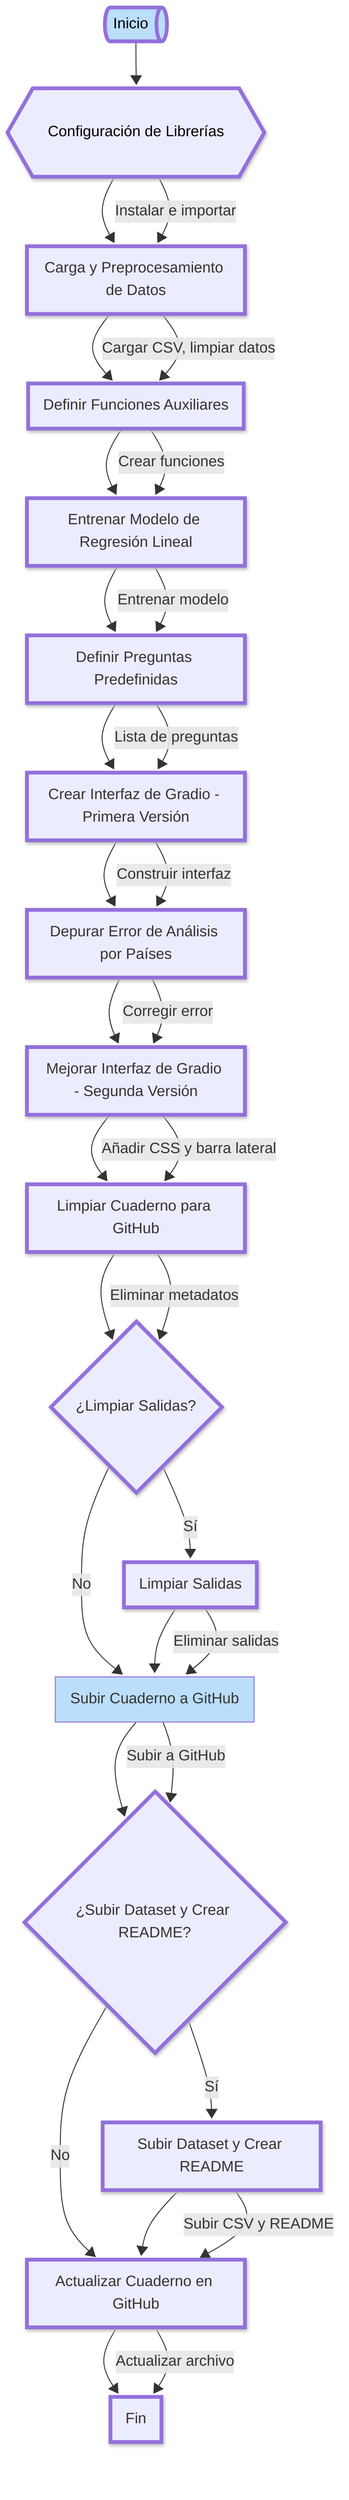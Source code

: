 ---
config:
  theme: mc
  look: neo
---
flowchart TD
    A["Inicio"] --> B["Configuración de Librerías"]
    B --> C["Carga y Preprocesamiento de Datos"]
    C --> D["Definir Funciones Auxiliares"]
    D --> E["Entrenar Modelo de Regresión Lineal"]
    E --> F["Definir Preguntas Predefinidas"]
    F --> G["Crear Interfaz de Gradio - Primera Versión"]
    G --> H["Depurar Error de Análisis por Países"]
    H --> I["Mejorar Interfaz de Gradio - Segunda Versión"]
    I --> J["Limpiar Cuaderno para GitHub"]
    J --> K{"¿Limpiar Salidas?"}
    K -- Sí --> L["Limpiar Salidas"]
    K -- No --> M["Subir Cuaderno a GitHub"]
    L --> M
    M --> N{"¿Subir Dataset y Crear README?"}
    N -- Sí --> O["Subir Dataset y Crear README"]
    N -- No --> P["Actualizar Cuaderno en GitHub"]
    O --> P
    P --> Q["Fin"]
    B -- Instalar e importar --> C
    C -- Cargar CSV, limpiar datos --> D
    D -- Crear funciones --> E
    E -- Entrenar modelo --> F
    F -- Lista de preguntas --> G
    G -- Construir interfaz --> H
    H -- Corregir error --> I
    I -- Añadir CSS y barra lateral --> J
    J -- Eliminar metadatos --> K
    L -- Eliminar salidas --> M
    M -- Subir a GitHub --> N
    O -- Subir CSV y README --> P
    P -- Actualizar archivo --> Q
    A@{ shape: h-cyl}
    B@{ shape: hex}
    classDef Rose stroke-width:1px, stroke-dasharray:none, stroke:#FF5978, fill:#FFDFE5, color:#8E2236
    style A fill:#BBDEFB,stroke-width:4px,stroke-dasharray: 0,color:#000000
    style B color:#000000,stroke-width:4px,stroke-dasharray: 0
    style C stroke-width:4px,stroke-dasharray: 0
    style D stroke-width:4px,stroke-dasharray: 0
    style E stroke-width:4px,stroke-dasharray: 0
    style F stroke-width:4px,stroke-dasharray: 0
    style G stroke-width:4px,stroke-dasharray: 0
    style H stroke-width:4px,stroke-dasharray: 0
    style I stroke-width:4px,stroke-dasharray: 0
    style J stroke-width:4px,stroke-dasharray: 0
    style K stroke-width:4px,stroke-dasharray: 0
    style L stroke-width:4px,stroke-dasharray: 0
    style M fill:#BBDEFB
    style N stroke-width:4px,stroke-dasharray: 0
    style O stroke-width:4px,stroke-dasharray: 0
    style P stroke-width:4px,stroke-dasharray: 0
    style Q stroke-width:4px,stroke-dasharray: 0
    click A "https://colab.research.google.com/drive/1IiaxI4g-Y7OmYjNTZCv-eLh7_R14biAl#scrollTo=yooJw5HSlmgK"
    click M "https://github.com/Arcane-jinx/Dataset"